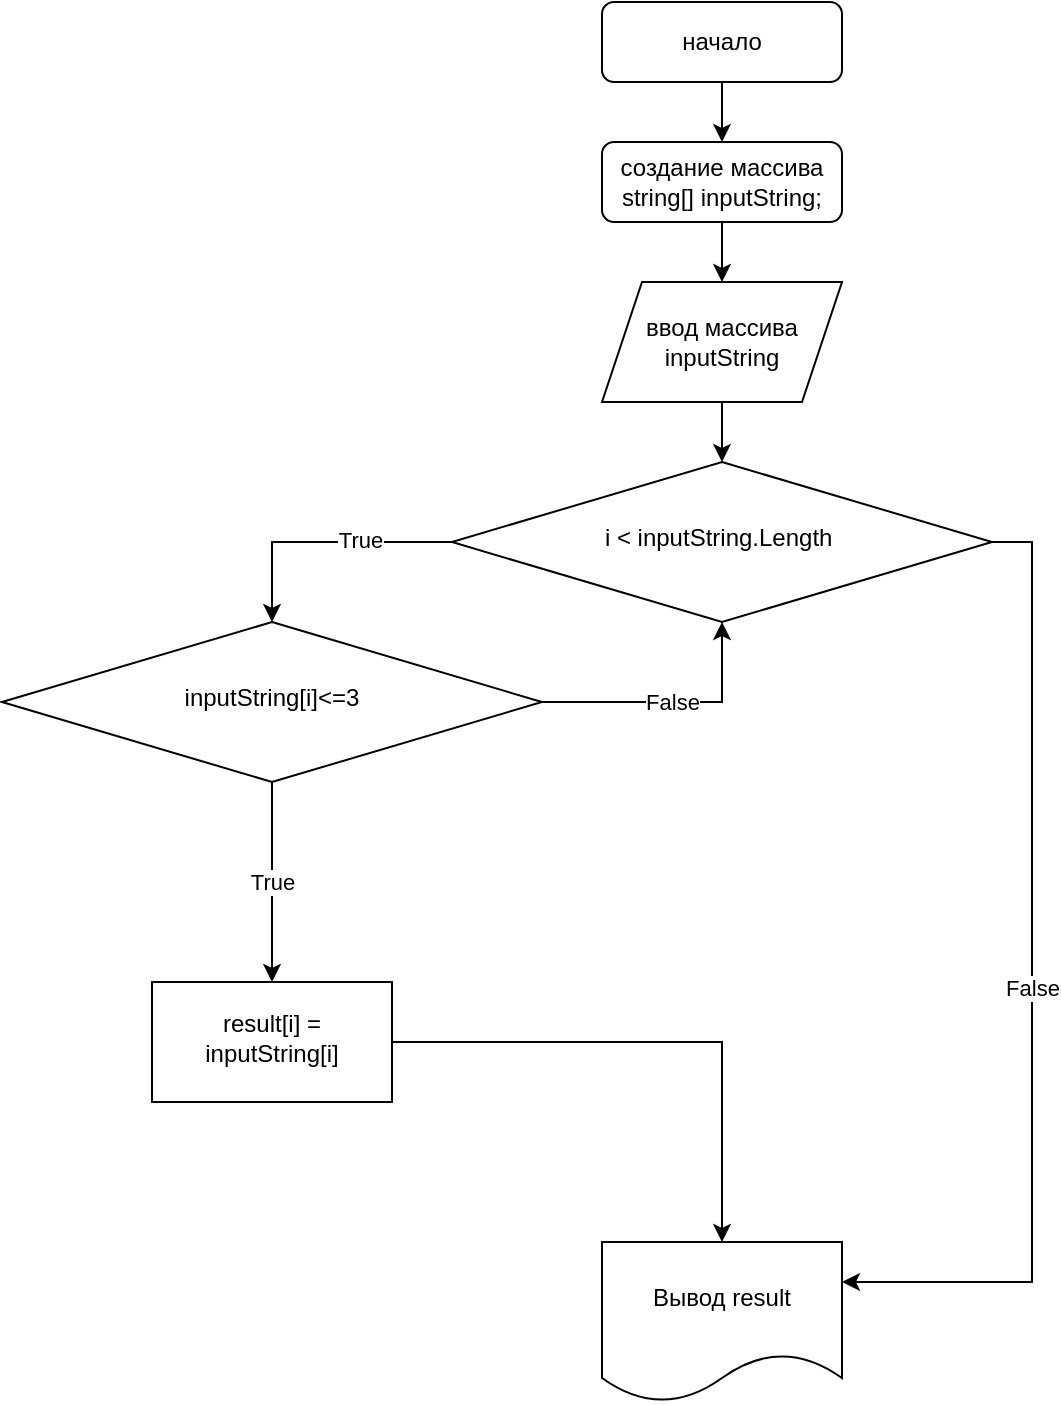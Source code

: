 <mxfile version="21.0.6" type="device"><diagram id="C5RBs43oDa-KdzZeNtuy" name="Page-1"><mxGraphModel dx="1221" dy="676" grid="1" gridSize="10" guides="1" tooltips="1" connect="1" arrows="1" fold="1" page="1" pageScale="1" pageWidth="827" pageHeight="1169" math="0" shadow="0"><root><mxCell id="WIyWlLk6GJQsqaUBKTNV-0"/><mxCell id="WIyWlLk6GJQsqaUBKTNV-1" parent="WIyWlLk6GJQsqaUBKTNV-0"/><mxCell id="dLTlntDwWa0boFNiRxcY-1" value="" style="edgeStyle=orthogonalEdgeStyle;rounded=0;orthogonalLoop=1;jettySize=auto;html=1;entryX=0.5;entryY=0;entryDx=0;entryDy=0;" edge="1" parent="WIyWlLk6GJQsqaUBKTNV-1" source="WIyWlLk6GJQsqaUBKTNV-3" target="WIyWlLk6GJQsqaUBKTNV-7"><mxGeometry relative="1" as="geometry"/></mxCell><mxCell id="WIyWlLk6GJQsqaUBKTNV-3" value="начало" style="rounded=1;whiteSpace=wrap;html=1;fontSize=12;glass=0;strokeWidth=1;shadow=0;" parent="WIyWlLk6GJQsqaUBKTNV-1" vertex="1"><mxGeometry x="380" y="40" width="120" height="40" as="geometry"/></mxCell><mxCell id="dLTlntDwWa0boFNiRxcY-3" value="" style="edgeStyle=orthogonalEdgeStyle;rounded=0;orthogonalLoop=1;jettySize=auto;html=1;" edge="1" parent="WIyWlLk6GJQsqaUBKTNV-1" source="WIyWlLk6GJQsqaUBKTNV-7" target="dLTlntDwWa0boFNiRxcY-0"><mxGeometry relative="1" as="geometry"/></mxCell><mxCell id="WIyWlLk6GJQsqaUBKTNV-7" value="создание массива&lt;br&gt;&lt;div&gt;string[] inputString;&lt;/div&gt;" style="rounded=1;whiteSpace=wrap;html=1;fontSize=12;glass=0;strokeWidth=1;shadow=0;" parent="WIyWlLk6GJQsqaUBKTNV-1" vertex="1"><mxGeometry x="380" y="110" width="120" height="40" as="geometry"/></mxCell><mxCell id="dLTlntDwWa0boFNiRxcY-5" value="" style="edgeStyle=orthogonalEdgeStyle;rounded=0;orthogonalLoop=1;jettySize=auto;html=1;" edge="1" parent="WIyWlLk6GJQsqaUBKTNV-1" source="WIyWlLk6GJQsqaUBKTNV-10" target="dLTlntDwWa0boFNiRxcY-4"><mxGeometry relative="1" as="geometry"><Array as="points"><mxPoint x="215" y="310"/></Array></mxGeometry></mxCell><mxCell id="dLTlntDwWa0boFNiRxcY-6" value="True" style="edgeLabel;html=1;align=center;verticalAlign=middle;resizable=0;points=[];" vertex="1" connectable="0" parent="dLTlntDwWa0boFNiRxcY-5"><mxGeometry x="-0.29" y="-1" relative="1" as="geometry"><mxPoint as="offset"/></mxGeometry></mxCell><mxCell id="dLTlntDwWa0boFNiRxcY-12" value="False" style="edgeStyle=orthogonalEdgeStyle;rounded=0;orthogonalLoop=1;jettySize=auto;html=1;entryX=1;entryY=0.25;entryDx=0;entryDy=0;" edge="1" parent="WIyWlLk6GJQsqaUBKTNV-1" source="WIyWlLk6GJQsqaUBKTNV-10" target="dLTlntDwWa0boFNiRxcY-10"><mxGeometry relative="1" as="geometry"><Array as="points"><mxPoint x="595" y="310"/><mxPoint x="595" y="680"/></Array></mxGeometry></mxCell><mxCell id="WIyWlLk6GJQsqaUBKTNV-10" value="i &amp;lt; inputString.Length&amp;nbsp;" style="rhombus;whiteSpace=wrap;html=1;shadow=0;fontFamily=Helvetica;fontSize=12;align=center;strokeWidth=1;spacing=6;spacingTop=-4;" parent="WIyWlLk6GJQsqaUBKTNV-1" vertex="1"><mxGeometry x="305" y="270" width="270" height="80" as="geometry"/></mxCell><mxCell id="dLTlntDwWa0boFNiRxcY-2" value="" style="edgeStyle=orthogonalEdgeStyle;rounded=0;orthogonalLoop=1;jettySize=auto;html=1;" edge="1" parent="WIyWlLk6GJQsqaUBKTNV-1" source="dLTlntDwWa0boFNiRxcY-0" target="WIyWlLk6GJQsqaUBKTNV-10"><mxGeometry relative="1" as="geometry"/></mxCell><mxCell id="dLTlntDwWa0boFNiRxcY-0" value="ввод массива&lt;br&gt;inputString" style="shape=parallelogram;perimeter=parallelogramPerimeter;whiteSpace=wrap;html=1;fixedSize=1;" vertex="1" parent="WIyWlLk6GJQsqaUBKTNV-1"><mxGeometry x="380" y="180" width="120" height="60" as="geometry"/></mxCell><mxCell id="dLTlntDwWa0boFNiRxcY-8" value="True" style="edgeStyle=orthogonalEdgeStyle;rounded=0;orthogonalLoop=1;jettySize=auto;html=1;" edge="1" parent="WIyWlLk6GJQsqaUBKTNV-1" source="dLTlntDwWa0boFNiRxcY-4" target="dLTlntDwWa0boFNiRxcY-7"><mxGeometry relative="1" as="geometry"/></mxCell><mxCell id="dLTlntDwWa0boFNiRxcY-9" value="False" style="edgeStyle=orthogonalEdgeStyle;rounded=0;orthogonalLoop=1;jettySize=auto;html=1;entryX=0.5;entryY=1;entryDx=0;entryDy=0;" edge="1" parent="WIyWlLk6GJQsqaUBKTNV-1" source="dLTlntDwWa0boFNiRxcY-4" target="WIyWlLk6GJQsqaUBKTNV-10"><mxGeometry relative="1" as="geometry"><Array as="points"><mxPoint x="440" y="390"/></Array></mxGeometry></mxCell><mxCell id="dLTlntDwWa0boFNiRxcY-4" value="inputString[i]&amp;lt;=3" style="rhombus;whiteSpace=wrap;html=1;shadow=0;fontFamily=Helvetica;fontSize=12;align=center;strokeWidth=1;spacing=6;spacingTop=-4;" vertex="1" parent="WIyWlLk6GJQsqaUBKTNV-1"><mxGeometry x="80" y="350" width="270" height="80" as="geometry"/></mxCell><mxCell id="dLTlntDwWa0boFNiRxcY-11" style="edgeStyle=orthogonalEdgeStyle;rounded=0;orthogonalLoop=1;jettySize=auto;html=1;" edge="1" parent="WIyWlLk6GJQsqaUBKTNV-1" source="dLTlntDwWa0boFNiRxcY-7" target="dLTlntDwWa0boFNiRxcY-10"><mxGeometry relative="1" as="geometry"/></mxCell><mxCell id="dLTlntDwWa0boFNiRxcY-7" value="result[i] = inputString[i]" style="whiteSpace=wrap;html=1;shadow=0;strokeWidth=1;spacing=6;spacingTop=-4;" vertex="1" parent="WIyWlLk6GJQsqaUBKTNV-1"><mxGeometry x="155" y="530" width="120" height="60" as="geometry"/></mxCell><mxCell id="dLTlntDwWa0boFNiRxcY-10" value="Вывод result" style="shape=document;whiteSpace=wrap;html=1;boundedLbl=1;" vertex="1" parent="WIyWlLk6GJQsqaUBKTNV-1"><mxGeometry x="380" y="660" width="120" height="80" as="geometry"/></mxCell></root></mxGraphModel></diagram></mxfile>